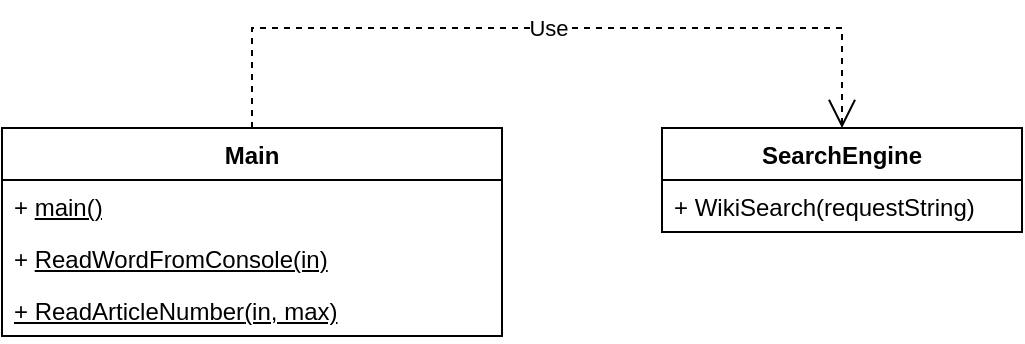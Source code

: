 <mxfile version="22.1.2" type="device">
  <diagram id="C5RBs43oDa-KdzZeNtuy" name="Page-1">
    <mxGraphModel dx="1050" dy="629" grid="1" gridSize="10" guides="1" tooltips="1" connect="1" arrows="1" fold="1" page="1" pageScale="1" pageWidth="827" pageHeight="1169" math="0" shadow="0">
      <root>
        <mxCell id="WIyWlLk6GJQsqaUBKTNV-0" />
        <mxCell id="WIyWlLk6GJQsqaUBKTNV-1" parent="WIyWlLk6GJQsqaUBKTNV-0" />
        <mxCell id="KZ8DtjpfneVNxk1xO5mh-0" value="Main" style="swimlane;fontStyle=1;align=center;verticalAlign=top;childLayout=stackLayout;horizontal=1;startSize=26;horizontalStack=0;resizeParent=1;resizeParentMax=0;resizeLast=0;collapsible=1;marginBottom=0;whiteSpace=wrap;html=1;" vertex="1" parent="WIyWlLk6GJQsqaUBKTNV-1">
          <mxGeometry x="150" y="160" width="250" height="104" as="geometry" />
        </mxCell>
        <mxCell id="KZ8DtjpfneVNxk1xO5mh-3" value="+ &lt;u&gt;main()&lt;/u&gt;" style="text;strokeColor=none;fillColor=none;align=left;verticalAlign=top;spacingLeft=4;spacingRight=4;overflow=hidden;rotatable=0;points=[[0,0.5],[1,0.5]];portConstraint=eastwest;whiteSpace=wrap;html=1;" vertex="1" parent="KZ8DtjpfneVNxk1xO5mh-0">
          <mxGeometry y="26" width="250" height="26" as="geometry" />
        </mxCell>
        <mxCell id="KZ8DtjpfneVNxk1xO5mh-7" value="+ &lt;u&gt;ReadWordFromConsole(in)&lt;/u&gt;" style="text;strokeColor=none;fillColor=none;align=left;verticalAlign=top;spacingLeft=4;spacingRight=4;overflow=hidden;rotatable=0;points=[[0,0.5],[1,0.5]];portConstraint=eastwest;whiteSpace=wrap;html=1;" vertex="1" parent="KZ8DtjpfneVNxk1xO5mh-0">
          <mxGeometry y="52" width="250" height="26" as="geometry" />
        </mxCell>
        <mxCell id="KZ8DtjpfneVNxk1xO5mh-8" value="&lt;u&gt;+&amp;nbsp;ReadArticleNumber&lt;span style=&quot;background-color: initial;&quot;&gt;(in, max)&lt;/span&gt;&lt;/u&gt;" style="text;strokeColor=none;fillColor=none;align=left;verticalAlign=top;spacingLeft=4;spacingRight=4;overflow=hidden;rotatable=0;points=[[0,0.5],[1,0.5]];portConstraint=eastwest;whiteSpace=wrap;html=1;" vertex="1" parent="KZ8DtjpfneVNxk1xO5mh-0">
          <mxGeometry y="78" width="250" height="26" as="geometry" />
        </mxCell>
        <mxCell id="KZ8DtjpfneVNxk1xO5mh-9" value="SearchEngine" style="swimlane;fontStyle=1;align=center;verticalAlign=top;childLayout=stackLayout;horizontal=1;startSize=26;horizontalStack=0;resizeParent=1;resizeParentMax=0;resizeLast=0;collapsible=1;marginBottom=0;whiteSpace=wrap;html=1;" vertex="1" parent="WIyWlLk6GJQsqaUBKTNV-1">
          <mxGeometry x="480" y="160" width="180" height="52" as="geometry" />
        </mxCell>
        <mxCell id="KZ8DtjpfneVNxk1xO5mh-12" value="+&amp;nbsp;WikiSearch(requestString)" style="text;strokeColor=none;fillColor=none;align=left;verticalAlign=top;spacingLeft=4;spacingRight=4;overflow=hidden;rotatable=0;points=[[0,0.5],[1,0.5]];portConstraint=eastwest;whiteSpace=wrap;html=1;" vertex="1" parent="KZ8DtjpfneVNxk1xO5mh-9">
          <mxGeometry y="26" width="180" height="26" as="geometry" />
        </mxCell>
        <mxCell id="KZ8DtjpfneVNxk1xO5mh-13" value="Use" style="endArrow=open;endSize=12;dashed=1;html=1;rounded=0;" edge="1" parent="WIyWlLk6GJQsqaUBKTNV-1" source="KZ8DtjpfneVNxk1xO5mh-0" target="KZ8DtjpfneVNxk1xO5mh-9">
          <mxGeometry width="160" relative="1" as="geometry">
            <mxPoint x="280" y="150" as="sourcePoint" />
            <mxPoint x="570" y="130" as="targetPoint" />
            <Array as="points">
              <mxPoint x="275" y="110" />
              <mxPoint x="570" y="110" />
            </Array>
          </mxGeometry>
        </mxCell>
      </root>
    </mxGraphModel>
  </diagram>
</mxfile>
